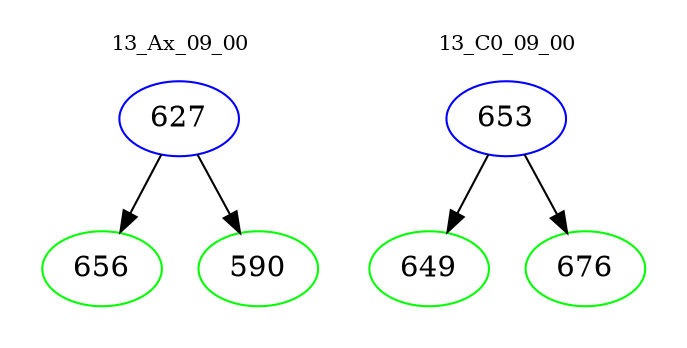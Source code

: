 digraph{
subgraph cluster_0 {
color = white
label = "13_Ax_09_00";
fontsize=10;
T0_627 [label="627", color="blue"]
T0_627 -> T0_656 [color="black"]
T0_656 [label="656", color="green"]
T0_627 -> T0_590 [color="black"]
T0_590 [label="590", color="green"]
}
subgraph cluster_1 {
color = white
label = "13_C0_09_00";
fontsize=10;
T1_653 [label="653", color="blue"]
T1_653 -> T1_649 [color="black"]
T1_649 [label="649", color="green"]
T1_653 -> T1_676 [color="black"]
T1_676 [label="676", color="green"]
}
}
